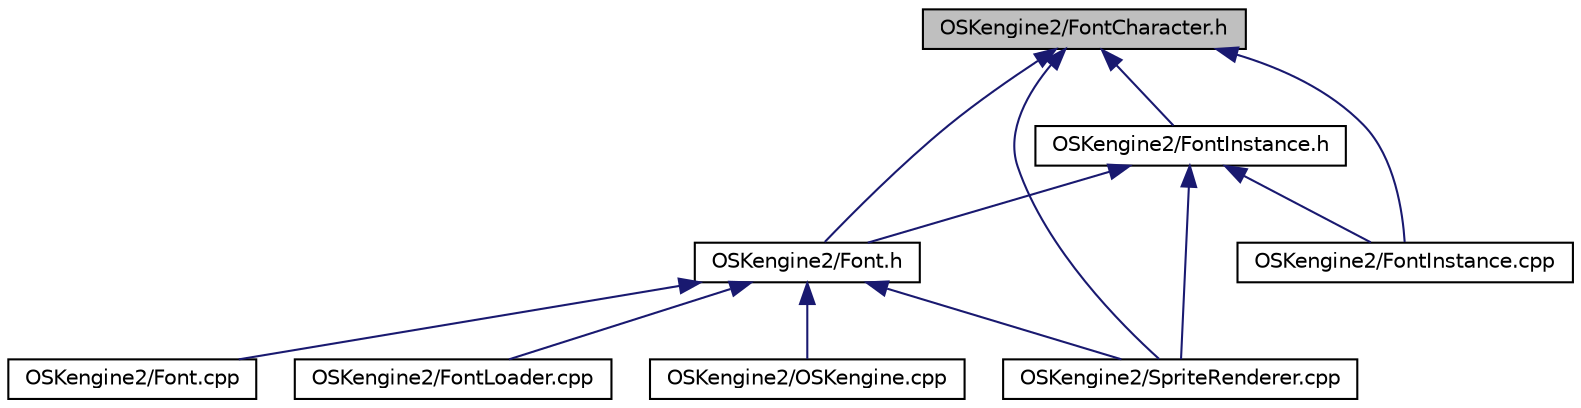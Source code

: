 digraph "OSKengine2/FontCharacter.h"
{
 // LATEX_PDF_SIZE
  edge [fontname="Helvetica",fontsize="10",labelfontname="Helvetica",labelfontsize="10"];
  node [fontname="Helvetica",fontsize="10",shape=record];
  Node1 [label="OSKengine2/FontCharacter.h",height=0.2,width=0.4,color="black", fillcolor="grey75", style="filled", fontcolor="black",tooltip=" "];
  Node1 -> Node2 [dir="back",color="midnightblue",fontsize="10",style="solid"];
  Node2 [label="OSKengine2/Font.h",height=0.2,width=0.4,color="black", fillcolor="white", style="filled",URL="$_font_8h.html",tooltip=" "];
  Node2 -> Node3 [dir="back",color="midnightblue",fontsize="10",style="solid"];
  Node3 [label="OSKengine2/Font.cpp",height=0.2,width=0.4,color="black", fillcolor="white", style="filled",URL="$_font_8cpp.html",tooltip=" "];
  Node2 -> Node4 [dir="back",color="midnightblue",fontsize="10",style="solid"];
  Node4 [label="OSKengine2/FontLoader.cpp",height=0.2,width=0.4,color="black", fillcolor="white", style="filled",URL="$_font_loader_8cpp.html",tooltip=" "];
  Node2 -> Node5 [dir="back",color="midnightblue",fontsize="10",style="solid"];
  Node5 [label="OSKengine2/OSKengine.cpp",height=0.2,width=0.4,color="black", fillcolor="white", style="filled",URL="$_o_s_kengine_8cpp.html",tooltip=" "];
  Node2 -> Node6 [dir="back",color="midnightblue",fontsize="10",style="solid"];
  Node6 [label="OSKengine2/SpriteRenderer.cpp",height=0.2,width=0.4,color="black", fillcolor="white", style="filled",URL="$_sprite_renderer_8cpp.html",tooltip=" "];
  Node1 -> Node7 [dir="back",color="midnightblue",fontsize="10",style="solid"];
  Node7 [label="OSKengine2/FontInstance.cpp",height=0.2,width=0.4,color="black", fillcolor="white", style="filled",URL="$_font_instance_8cpp.html",tooltip=" "];
  Node1 -> Node8 [dir="back",color="midnightblue",fontsize="10",style="solid"];
  Node8 [label="OSKengine2/FontInstance.h",height=0.2,width=0.4,color="black", fillcolor="white", style="filled",URL="$_font_instance_8h.html",tooltip=" "];
  Node8 -> Node2 [dir="back",color="midnightblue",fontsize="10",style="solid"];
  Node8 -> Node7 [dir="back",color="midnightblue",fontsize="10",style="solid"];
  Node8 -> Node6 [dir="back",color="midnightblue",fontsize="10",style="solid"];
  Node1 -> Node6 [dir="back",color="midnightblue",fontsize="10",style="solid"];
}
